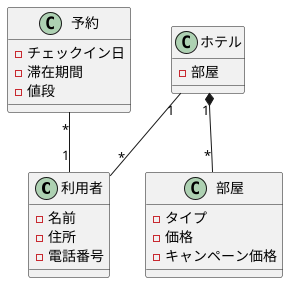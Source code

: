 @startuml 演習3-3
class "利用者" as cu {
- 名前
- 住所
- 電話番号
}
class "ホテル" as ho{
- 部屋
}
class "部屋" as ro {
- タイプ
- 価格
- キャンペーン価格
}
class "予約" as re {
- チェックイン日
- 滞在期間
- 値段
}
ho "1" *--"*" ro
ho "1" --"*" cu
re "*" -- "1" cu
@enduml